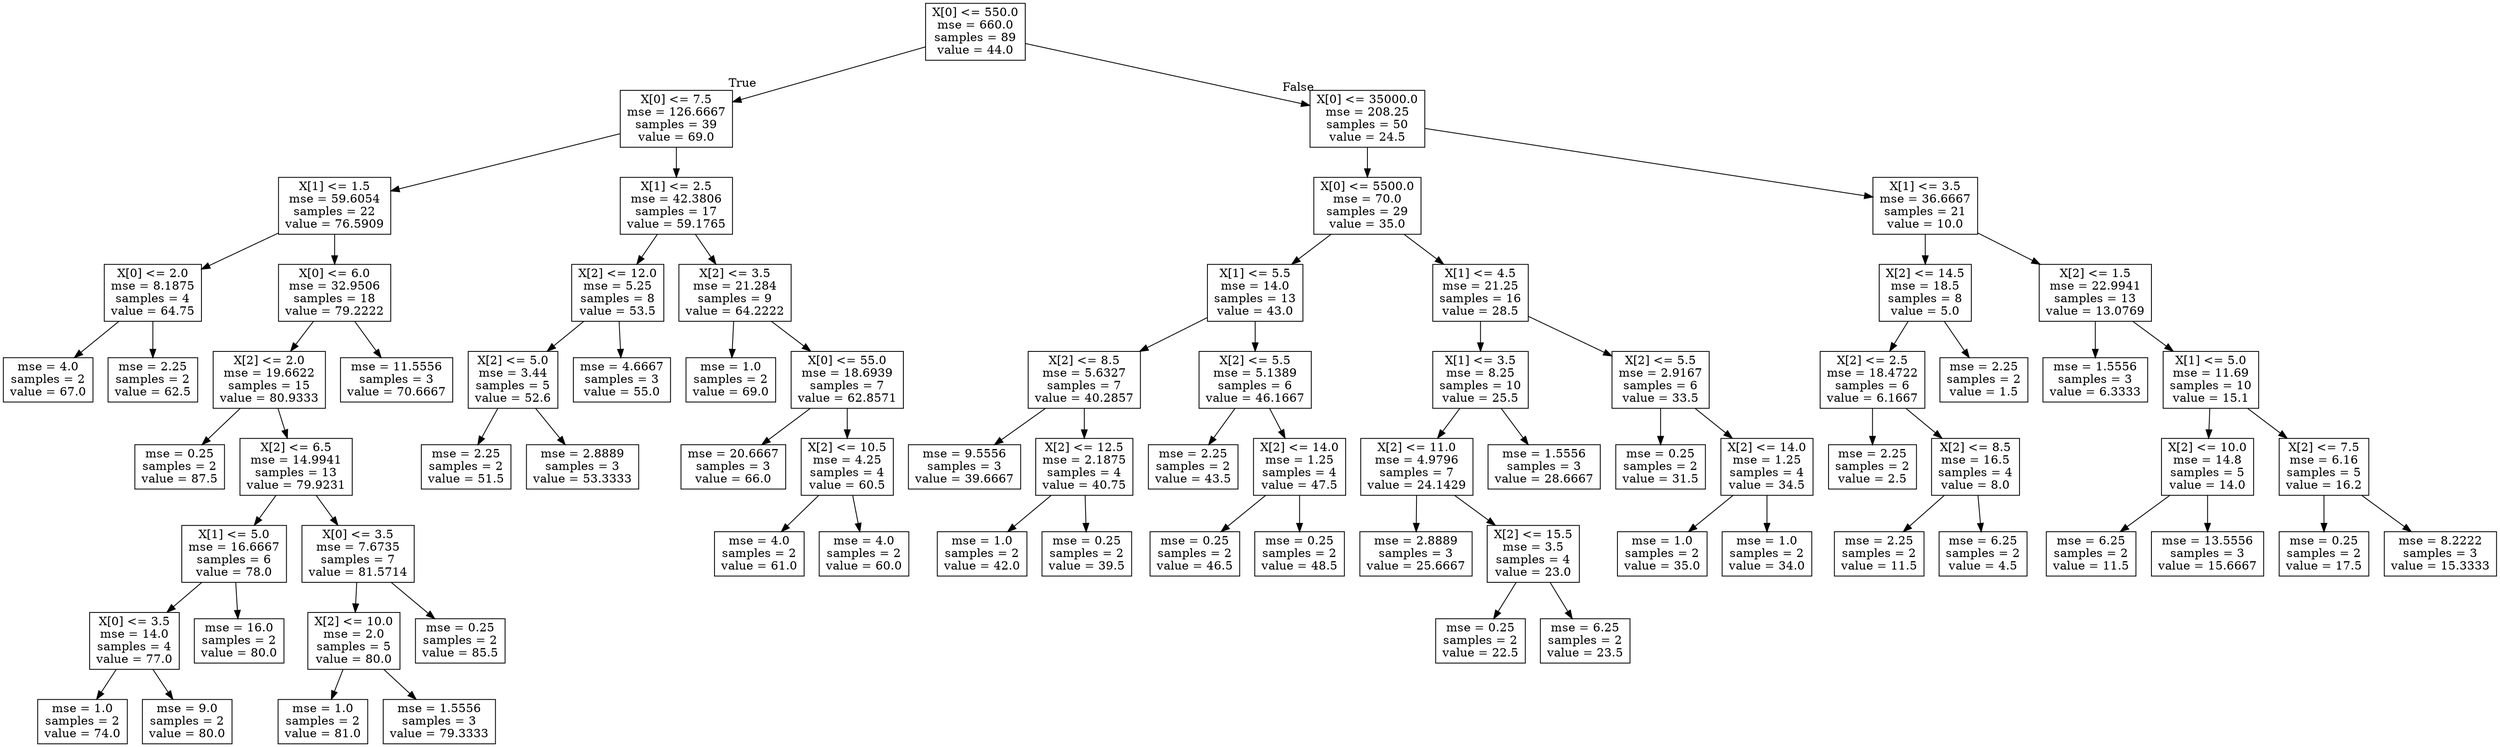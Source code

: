 digraph Tree {
node [shape=box] ;
0 [label="X[0] <= 550.0\nmse = 660.0\nsamples = 89\nvalue = 44.0"] ;
1 [label="X[0] <= 7.5\nmse = 126.6667\nsamples = 39\nvalue = 69.0"] ;
0 -> 1 [labeldistance=2.5, labelangle=45, headlabel="True"] ;
2 [label="X[1] <= 1.5\nmse = 59.6054\nsamples = 22\nvalue = 76.5909"] ;
1 -> 2 ;
3 [label="X[0] <= 2.0\nmse = 8.1875\nsamples = 4\nvalue = 64.75"] ;
2 -> 3 ;
4 [label="mse = 4.0\nsamples = 2\nvalue = 67.0"] ;
3 -> 4 ;
5 [label="mse = 2.25\nsamples = 2\nvalue = 62.5"] ;
3 -> 5 ;
6 [label="X[0] <= 6.0\nmse = 32.9506\nsamples = 18\nvalue = 79.2222"] ;
2 -> 6 ;
7 [label="X[2] <= 2.0\nmse = 19.6622\nsamples = 15\nvalue = 80.9333"] ;
6 -> 7 ;
8 [label="mse = 0.25\nsamples = 2\nvalue = 87.5"] ;
7 -> 8 ;
9 [label="X[2] <= 6.5\nmse = 14.9941\nsamples = 13\nvalue = 79.9231"] ;
7 -> 9 ;
10 [label="X[1] <= 5.0\nmse = 16.6667\nsamples = 6\nvalue = 78.0"] ;
9 -> 10 ;
11 [label="X[0] <= 3.5\nmse = 14.0\nsamples = 4\nvalue = 77.0"] ;
10 -> 11 ;
12 [label="mse = 1.0\nsamples = 2\nvalue = 74.0"] ;
11 -> 12 ;
13 [label="mse = 9.0\nsamples = 2\nvalue = 80.0"] ;
11 -> 13 ;
14 [label="mse = 16.0\nsamples = 2\nvalue = 80.0"] ;
10 -> 14 ;
15 [label="X[0] <= 3.5\nmse = 7.6735\nsamples = 7\nvalue = 81.5714"] ;
9 -> 15 ;
16 [label="X[2] <= 10.0\nmse = 2.0\nsamples = 5\nvalue = 80.0"] ;
15 -> 16 ;
17 [label="mse = 1.0\nsamples = 2\nvalue = 81.0"] ;
16 -> 17 ;
18 [label="mse = 1.5556\nsamples = 3\nvalue = 79.3333"] ;
16 -> 18 ;
19 [label="mse = 0.25\nsamples = 2\nvalue = 85.5"] ;
15 -> 19 ;
20 [label="mse = 11.5556\nsamples = 3\nvalue = 70.6667"] ;
6 -> 20 ;
21 [label="X[1] <= 2.5\nmse = 42.3806\nsamples = 17\nvalue = 59.1765"] ;
1 -> 21 ;
22 [label="X[2] <= 12.0\nmse = 5.25\nsamples = 8\nvalue = 53.5"] ;
21 -> 22 ;
23 [label="X[2] <= 5.0\nmse = 3.44\nsamples = 5\nvalue = 52.6"] ;
22 -> 23 ;
24 [label="mse = 2.25\nsamples = 2\nvalue = 51.5"] ;
23 -> 24 ;
25 [label="mse = 2.8889\nsamples = 3\nvalue = 53.3333"] ;
23 -> 25 ;
26 [label="mse = 4.6667\nsamples = 3\nvalue = 55.0"] ;
22 -> 26 ;
27 [label="X[2] <= 3.5\nmse = 21.284\nsamples = 9\nvalue = 64.2222"] ;
21 -> 27 ;
28 [label="mse = 1.0\nsamples = 2\nvalue = 69.0"] ;
27 -> 28 ;
29 [label="X[0] <= 55.0\nmse = 18.6939\nsamples = 7\nvalue = 62.8571"] ;
27 -> 29 ;
30 [label="mse = 20.6667\nsamples = 3\nvalue = 66.0"] ;
29 -> 30 ;
31 [label="X[2] <= 10.5\nmse = 4.25\nsamples = 4\nvalue = 60.5"] ;
29 -> 31 ;
32 [label="mse = 4.0\nsamples = 2\nvalue = 61.0"] ;
31 -> 32 ;
33 [label="mse = 4.0\nsamples = 2\nvalue = 60.0"] ;
31 -> 33 ;
34 [label="X[0] <= 35000.0\nmse = 208.25\nsamples = 50\nvalue = 24.5"] ;
0 -> 34 [labeldistance=2.5, labelangle=-45, headlabel="False"] ;
35 [label="X[0] <= 5500.0\nmse = 70.0\nsamples = 29\nvalue = 35.0"] ;
34 -> 35 ;
36 [label="X[1] <= 5.5\nmse = 14.0\nsamples = 13\nvalue = 43.0"] ;
35 -> 36 ;
37 [label="X[2] <= 8.5\nmse = 5.6327\nsamples = 7\nvalue = 40.2857"] ;
36 -> 37 ;
38 [label="mse = 9.5556\nsamples = 3\nvalue = 39.6667"] ;
37 -> 38 ;
39 [label="X[2] <= 12.5\nmse = 2.1875\nsamples = 4\nvalue = 40.75"] ;
37 -> 39 ;
40 [label="mse = 1.0\nsamples = 2\nvalue = 42.0"] ;
39 -> 40 ;
41 [label="mse = 0.25\nsamples = 2\nvalue = 39.5"] ;
39 -> 41 ;
42 [label="X[2] <= 5.5\nmse = 5.1389\nsamples = 6\nvalue = 46.1667"] ;
36 -> 42 ;
43 [label="mse = 2.25\nsamples = 2\nvalue = 43.5"] ;
42 -> 43 ;
44 [label="X[2] <= 14.0\nmse = 1.25\nsamples = 4\nvalue = 47.5"] ;
42 -> 44 ;
45 [label="mse = 0.25\nsamples = 2\nvalue = 46.5"] ;
44 -> 45 ;
46 [label="mse = 0.25\nsamples = 2\nvalue = 48.5"] ;
44 -> 46 ;
47 [label="X[1] <= 4.5\nmse = 21.25\nsamples = 16\nvalue = 28.5"] ;
35 -> 47 ;
48 [label="X[1] <= 3.5\nmse = 8.25\nsamples = 10\nvalue = 25.5"] ;
47 -> 48 ;
49 [label="X[2] <= 11.0\nmse = 4.9796\nsamples = 7\nvalue = 24.1429"] ;
48 -> 49 ;
50 [label="mse = 2.8889\nsamples = 3\nvalue = 25.6667"] ;
49 -> 50 ;
51 [label="X[2] <= 15.5\nmse = 3.5\nsamples = 4\nvalue = 23.0"] ;
49 -> 51 ;
52 [label="mse = 0.25\nsamples = 2\nvalue = 22.5"] ;
51 -> 52 ;
53 [label="mse = 6.25\nsamples = 2\nvalue = 23.5"] ;
51 -> 53 ;
54 [label="mse = 1.5556\nsamples = 3\nvalue = 28.6667"] ;
48 -> 54 ;
55 [label="X[2] <= 5.5\nmse = 2.9167\nsamples = 6\nvalue = 33.5"] ;
47 -> 55 ;
56 [label="mse = 0.25\nsamples = 2\nvalue = 31.5"] ;
55 -> 56 ;
57 [label="X[2] <= 14.0\nmse = 1.25\nsamples = 4\nvalue = 34.5"] ;
55 -> 57 ;
58 [label="mse = 1.0\nsamples = 2\nvalue = 35.0"] ;
57 -> 58 ;
59 [label="mse = 1.0\nsamples = 2\nvalue = 34.0"] ;
57 -> 59 ;
60 [label="X[1] <= 3.5\nmse = 36.6667\nsamples = 21\nvalue = 10.0"] ;
34 -> 60 ;
61 [label="X[2] <= 14.5\nmse = 18.5\nsamples = 8\nvalue = 5.0"] ;
60 -> 61 ;
62 [label="X[2] <= 2.5\nmse = 18.4722\nsamples = 6\nvalue = 6.1667"] ;
61 -> 62 ;
63 [label="mse = 2.25\nsamples = 2\nvalue = 2.5"] ;
62 -> 63 ;
64 [label="X[2] <= 8.5\nmse = 16.5\nsamples = 4\nvalue = 8.0"] ;
62 -> 64 ;
65 [label="mse = 2.25\nsamples = 2\nvalue = 11.5"] ;
64 -> 65 ;
66 [label="mse = 6.25\nsamples = 2\nvalue = 4.5"] ;
64 -> 66 ;
67 [label="mse = 2.25\nsamples = 2\nvalue = 1.5"] ;
61 -> 67 ;
68 [label="X[2] <= 1.5\nmse = 22.9941\nsamples = 13\nvalue = 13.0769"] ;
60 -> 68 ;
69 [label="mse = 1.5556\nsamples = 3\nvalue = 6.3333"] ;
68 -> 69 ;
70 [label="X[1] <= 5.0\nmse = 11.69\nsamples = 10\nvalue = 15.1"] ;
68 -> 70 ;
71 [label="X[2] <= 10.0\nmse = 14.8\nsamples = 5\nvalue = 14.0"] ;
70 -> 71 ;
72 [label="mse = 6.25\nsamples = 2\nvalue = 11.5"] ;
71 -> 72 ;
73 [label="mse = 13.5556\nsamples = 3\nvalue = 15.6667"] ;
71 -> 73 ;
74 [label="X[2] <= 7.5\nmse = 6.16\nsamples = 5\nvalue = 16.2"] ;
70 -> 74 ;
75 [label="mse = 0.25\nsamples = 2\nvalue = 17.5"] ;
74 -> 75 ;
76 [label="mse = 8.2222\nsamples = 3\nvalue = 15.3333"] ;
74 -> 76 ;
}